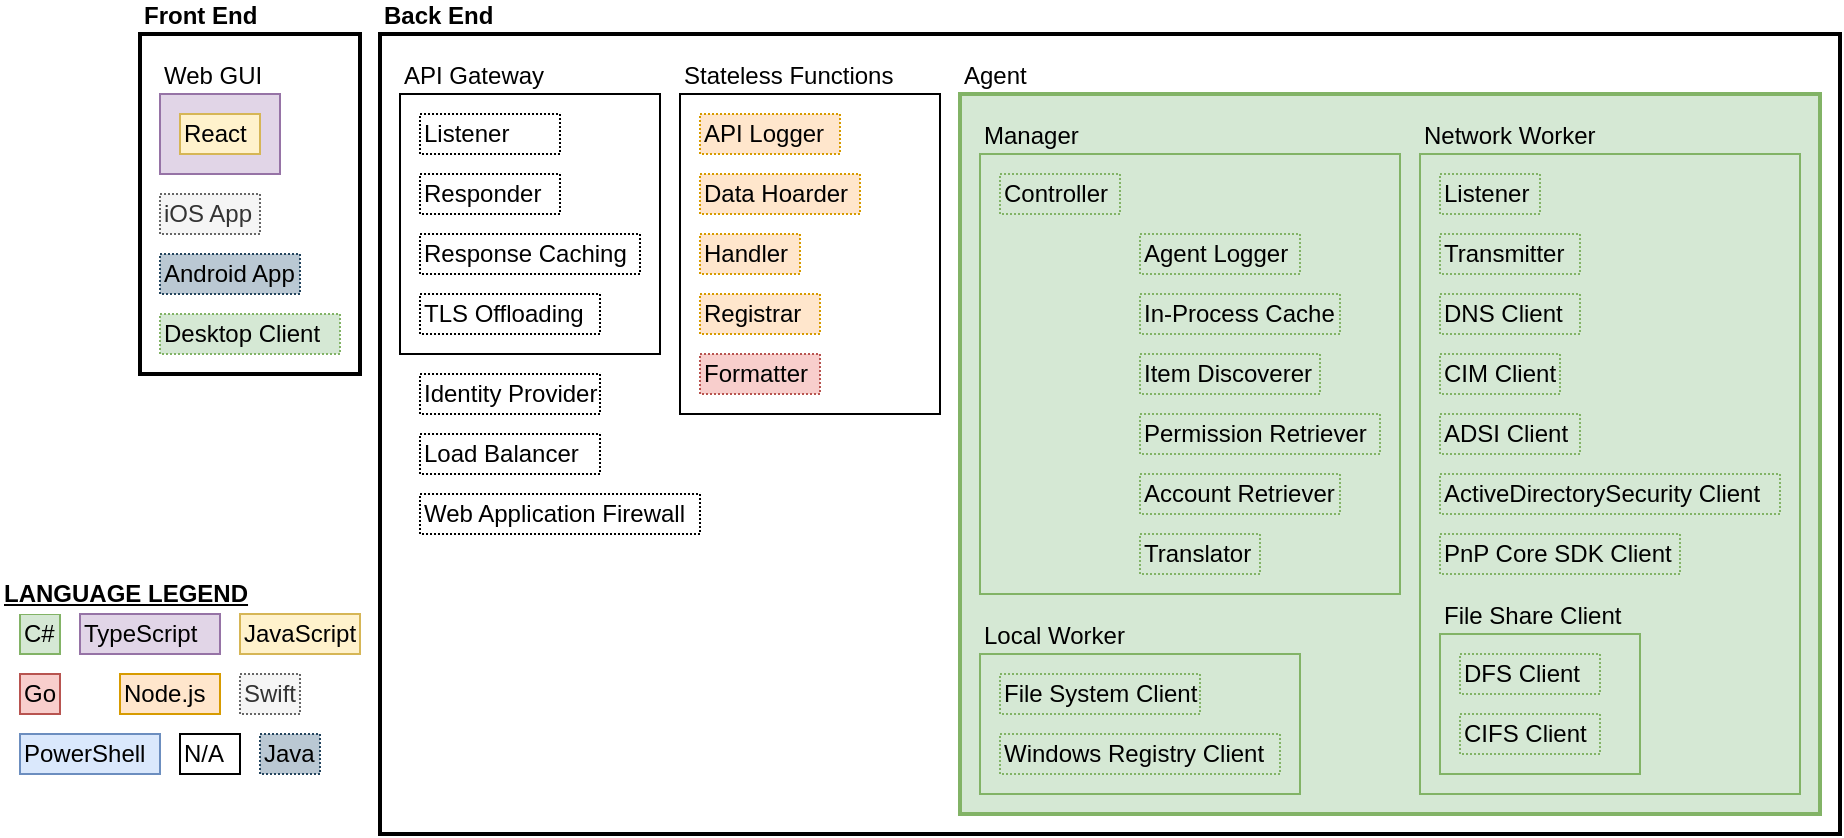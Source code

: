 <mxfile version="26.0.11">
  <diagram name="Page-1" id="bfe91b75-5d2c-26a0-9c1d-138518896778">
    <mxGraphModel dx="1426" dy="755" grid="1" gridSize="10" guides="1" tooltips="1" connect="1" arrows="1" fold="1" page="1" pageScale="1" pageWidth="1100" pageHeight="850" background="none" math="0" shadow="0">
      <root>
        <mxCell id="0" />
        <mxCell id="1" parent="0" />
        <mxCell id="CoZ9MSsfkFJO6rsKLuKB-7" value="Front End" style="rounded=0;whiteSpace=wrap;html=1;align=left;labelPosition=center;verticalLabelPosition=top;verticalAlign=bottom;strokeWidth=2;fontStyle=1;" parent="1" vertex="1">
          <mxGeometry x="80" y="30" width="110" height="170" as="geometry" />
        </mxCell>
        <mxCell id="CoZ9MSsfkFJO6rsKLuKB-8" value="Back End" style="rounded=0;whiteSpace=wrap;html=1;align=left;labelPosition=center;verticalLabelPosition=top;verticalAlign=bottom;strokeWidth=2;fontStyle=1;" parent="1" vertex="1">
          <mxGeometry x="200" y="30" width="730" height="400" as="geometry" />
        </mxCell>
        <mxCell id="CoZ9MSsfkFJO6rsKLuKB-9" value="Web GUI" style="rounded=0;whiteSpace=wrap;html=1;align=left;labelPosition=center;verticalLabelPosition=top;verticalAlign=bottom;strokeWidth=1;fontStyle=0;fillColor=#e1d5e7;strokeColor=#9673a6;" parent="1" vertex="1">
          <mxGeometry x="90" y="60" width="60" height="40" as="geometry" />
        </mxCell>
        <mxCell id="CoZ9MSsfkFJO6rsKLuKB-10" value="Node.js" style="rounded=0;whiteSpace=wrap;html=1;align=left;fillColor=#ffe6cc;strokeColor=#d79b00;" parent="1" vertex="1">
          <mxGeometry x="70" y="350" width="50" height="20" as="geometry" />
        </mxCell>
        <mxCell id="CoZ9MSsfkFJO6rsKLuKB-11" value="Go" style="rounded=0;whiteSpace=wrap;html=1;align=left;fillColor=#f8cecc;strokeColor=#b85450;" parent="1" vertex="1">
          <mxGeometry x="20" y="350" width="20" height="20" as="geometry" />
        </mxCell>
        <mxCell id="CoZ9MSsfkFJO6rsKLuKB-12" value="C#" style="rounded=0;whiteSpace=wrap;html=1;align=left;fillColor=#d5e8d4;strokeColor=#82b366;" parent="1" vertex="1">
          <mxGeometry x="20" y="320" width="20" height="20" as="geometry" />
        </mxCell>
        <mxCell id="CoZ9MSsfkFJO6rsKLuKB-13" value="N/A" style="rounded=0;whiteSpace=wrap;html=1;align=left;" parent="1" vertex="1">
          <mxGeometry x="100" y="380" width="30" height="20" as="geometry" />
        </mxCell>
        <mxCell id="CoZ9MSsfkFJO6rsKLuKB-14" value="LANGUAGE LEGEND" style="rounded=0;whiteSpace=wrap;html=1;align=left;fontStyle=5;strokeColor=none;" parent="1" vertex="1">
          <mxGeometry x="10" y="300" width="130" height="20" as="geometry" />
        </mxCell>
        <mxCell id="CoZ9MSsfkFJO6rsKLuKB-15" value="TypeScript" style="rounded=0;whiteSpace=wrap;html=1;align=left;fillColor=#e1d5e7;strokeColor=#9673a6;" parent="1" vertex="1">
          <mxGeometry x="50" y="320" width="70" height="20" as="geometry" />
        </mxCell>
        <mxCell id="CoZ9MSsfkFJO6rsKLuKB-16" value="React" style="rounded=0;whiteSpace=wrap;html=1;align=left;fillColor=#fff2cc;strokeColor=#d6b656;" parent="1" vertex="1">
          <mxGeometry x="100" y="70" width="40" height="20" as="geometry" />
        </mxCell>
        <mxCell id="CoZ9MSsfkFJO6rsKLuKB-17" value="API Gateway" style="rounded=0;whiteSpace=wrap;html=1;align=left;labelPosition=center;verticalLabelPosition=top;verticalAlign=bottom;" parent="1" vertex="1">
          <mxGeometry x="210" y="60" width="130" height="130" as="geometry" />
        </mxCell>
        <mxCell id="CoZ9MSsfkFJO6rsKLuKB-18" value="Responder" style="rounded=0;whiteSpace=wrap;html=1;align=left;dashed=1;dashPattern=1 1;" parent="1" vertex="1">
          <mxGeometry x="220" y="100" width="70" height="20" as="geometry" />
        </mxCell>
        <mxCell id="CoZ9MSsfkFJO6rsKLuKB-19" value="Listener" style="rounded=0;whiteSpace=wrap;html=1;align=left;dashed=1;dashPattern=1 1;" parent="1" vertex="1">
          <mxGeometry x="220" y="70" width="70" height="20" as="geometry" />
        </mxCell>
        <mxCell id="CoZ9MSsfkFJO6rsKLuKB-20" value="PowerShell" style="rounded=0;whiteSpace=wrap;html=1;align=left;fillColor=#dae8fc;strokeColor=#6c8ebf;" parent="1" vertex="1">
          <mxGeometry x="20" y="380" width="70" height="20" as="geometry" />
        </mxCell>
        <mxCell id="CoZ9MSsfkFJO6rsKLuKB-21" value="JavaScript" style="rounded=0;whiteSpace=wrap;html=1;align=left;fillColor=#fff2cc;strokeColor=#d6b656;" parent="1" vertex="1">
          <mxGeometry x="130" y="320" width="60" height="20" as="geometry" />
        </mxCell>
        <mxCell id="CoZ9MSsfkFJO6rsKLuKB-22" value="iOS App" style="rounded=0;whiteSpace=wrap;html=1;align=left;dashed=1;dashPattern=1 1;fillColor=#f5f5f5;strokeColor=#666666;fontColor=#333333;" parent="1" vertex="1">
          <mxGeometry x="90" y="110" width="50" height="20" as="geometry" />
        </mxCell>
        <mxCell id="CoZ9MSsfkFJO6rsKLuKB-23" value="Swift" style="rounded=0;whiteSpace=wrap;html=1;align=left;dashed=1;dashPattern=1 1;fillColor=#f5f5f5;strokeColor=#666666;fontColor=#333333;" parent="1" vertex="1">
          <mxGeometry x="130" y="350" width="30" height="20" as="geometry" />
        </mxCell>
        <mxCell id="CoZ9MSsfkFJO6rsKLuKB-24" value="Java" style="rounded=0;whiteSpace=wrap;html=1;align=left;dashed=1;dashPattern=1 1;fillColor=#bac8d3;strokeColor=#23445d;" parent="1" vertex="1">
          <mxGeometry x="140" y="380" width="30" height="20" as="geometry" />
        </mxCell>
        <mxCell id="CoZ9MSsfkFJO6rsKLuKB-25" value="Android App" style="rounded=0;whiteSpace=wrap;html=1;align=left;dashed=1;dashPattern=1 1;fillColor=#bac8d3;strokeColor=#23445d;" parent="1" vertex="1">
          <mxGeometry x="90" y="140" width="70" height="20" as="geometry" />
        </mxCell>
        <mxCell id="CoZ9MSsfkFJO6rsKLuKB-26" value="Desktop Client" style="rounded=0;whiteSpace=wrap;html=1;align=left;dashed=1;dashPattern=1 1;fillColor=#d5e8d4;strokeColor=#82b366;" parent="1" vertex="1">
          <mxGeometry x="90" y="170" width="90" height="20" as="geometry" />
        </mxCell>
        <mxCell id="CoZ9MSsfkFJO6rsKLuKB-27" value="Identity Provider" style="rounded=0;whiteSpace=wrap;html=1;align=left;dashed=1;dashPattern=1 1;" parent="1" vertex="1">
          <mxGeometry x="220" y="200" width="90" height="20" as="geometry" />
        </mxCell>
        <mxCell id="CoZ9MSsfkFJO6rsKLuKB-28" value="Response Caching" style="rounded=0;whiteSpace=wrap;html=1;align=left;dashed=1;dashPattern=1 1;" parent="1" vertex="1">
          <mxGeometry x="220" y="130" width="110" height="20" as="geometry" />
        </mxCell>
        <mxCell id="CoZ9MSsfkFJO6rsKLuKB-29" value="TLS Offloading" style="rounded=0;whiteSpace=wrap;html=1;align=left;dashed=1;dashPattern=1 1;" parent="1" vertex="1">
          <mxGeometry x="220" y="160" width="90" height="20" as="geometry" />
        </mxCell>
        <mxCell id="CoZ9MSsfkFJO6rsKLuKB-30" value="Stateless Functions" style="rounded=0;whiteSpace=wrap;html=1;align=left;labelPosition=center;verticalLabelPosition=top;verticalAlign=bottom;" parent="1" vertex="1">
          <mxGeometry x="350" y="60" width="130" height="160" as="geometry" />
        </mxCell>
        <mxCell id="CoZ9MSsfkFJO6rsKLuKB-31" value="Formatter" style="rounded=0;whiteSpace=wrap;html=1;align=left;dashed=1;dashPattern=1 1;fillColor=#f8cecc;strokeColor=#b85450;" parent="1" vertex="1">
          <mxGeometry x="360" y="190" width="60" height="20" as="geometry" />
        </mxCell>
        <mxCell id="CoZ9MSsfkFJO6rsKLuKB-32" value="API Logger" style="rounded=0;whiteSpace=wrap;html=1;align=left;dashed=1;dashPattern=1 1;fillColor=#ffe6cc;strokeColor=#d79b00;" parent="1" vertex="1">
          <mxGeometry x="360" y="70" width="70" height="20" as="geometry" />
        </mxCell>
        <mxCell id="CoZ9MSsfkFJO6rsKLuKB-33" value="Data Hoarder" style="rounded=0;whiteSpace=wrap;html=1;align=left;dashed=1;dashPattern=1 1;fillColor=#ffe6cc;strokeColor=#d79b00;" parent="1" vertex="1">
          <mxGeometry x="360" y="100" width="80" height="20" as="geometry" />
        </mxCell>
        <mxCell id="CoZ9MSsfkFJO6rsKLuKB-34" value="Handler" style="rounded=0;whiteSpace=wrap;html=1;align=left;dashed=1;dashPattern=1 1;fillColor=#ffe6cc;strokeColor=#d79b00;" parent="1" vertex="1">
          <mxGeometry x="360" y="130" width="50" height="20" as="geometry" />
        </mxCell>
        <mxCell id="CoZ9MSsfkFJO6rsKLuKB-35" value="Registrar" style="rounded=0;whiteSpace=wrap;html=1;align=left;dashed=1;dashPattern=1 1;fillColor=#ffe6cc;strokeColor=#d79b00;" parent="1" vertex="1">
          <mxGeometry x="360" y="160" width="60" height="20" as="geometry" />
        </mxCell>
        <mxCell id="CoZ9MSsfkFJO6rsKLuKB-36" value="Agent" style="rounded=0;whiteSpace=wrap;html=1;align=left;labelPosition=center;verticalLabelPosition=top;verticalAlign=bottom;strokeWidth=2;fontStyle=0;fillColor=#d5e8d4;strokeColor=#82b366;" parent="1" vertex="1">
          <mxGeometry x="490" y="60" width="430" height="360" as="geometry" />
        </mxCell>
        <mxCell id="CoZ9MSsfkFJO6rsKLuKB-37" value="Manager" style="rounded=0;whiteSpace=wrap;html=1;align=left;labelPosition=center;verticalLabelPosition=top;verticalAlign=bottom;strokeWidth=1;fillColor=#d5e8d4;strokeColor=#82b366;" parent="1" vertex="1">
          <mxGeometry x="500" y="90" width="210" height="220" as="geometry" />
        </mxCell>
        <mxCell id="CoZ9MSsfkFJO6rsKLuKB-38" value="Network Worker" style="rounded=0;whiteSpace=wrap;html=1;align=left;labelPosition=center;verticalLabelPosition=top;verticalAlign=bottom;fillColor=#d5e8d4;strokeColor=#82b366;" parent="1" vertex="1">
          <mxGeometry x="720" y="90" width="190" height="320" as="geometry" />
        </mxCell>
        <mxCell id="CoZ9MSsfkFJO6rsKLuKB-39" value="PnP Core SDK&amp;nbsp;&lt;span style=&quot;background-color: transparent; color: light-dark(rgb(0, 0, 0), rgb(255, 255, 255));&quot;&gt;Client&lt;/span&gt;" style="rounded=0;whiteSpace=wrap;html=1;align=left;dashed=1;dashPattern=1 1;fillColor=#d5e8d4;strokeColor=#82b366;" parent="1" vertex="1">
          <mxGeometry x="730" y="280" width="120" height="20" as="geometry" />
        </mxCell>
        <mxCell id="CoZ9MSsfkFJO6rsKLuKB-40" value="CIM&amp;nbsp;&lt;span style=&quot;background-color: transparent; color: light-dark(rgb(0, 0, 0), rgb(255, 255, 255));&quot;&gt;Client&lt;/span&gt;" style="rounded=0;whiteSpace=wrap;html=1;align=left;dashed=1;dashPattern=1 1;fillColor=#d5e8d4;strokeColor=#82b366;" parent="1" vertex="1">
          <mxGeometry x="730" y="190" width="60" height="20" as="geometry" />
        </mxCell>
        <mxCell id="CoZ9MSsfkFJO6rsKLuKB-41" value="ADSI&amp;nbsp;&lt;span style=&quot;background-color: transparent; color: light-dark(rgb(0, 0, 0), rgb(255, 255, 255));&quot;&gt;Client&lt;/span&gt;" style="rounded=0;whiteSpace=wrap;html=1;align=left;dashed=1;dashPattern=1 1;fillColor=#d5e8d4;strokeColor=#82b366;" parent="1" vertex="1">
          <mxGeometry x="730" y="220" width="70" height="20" as="geometry" />
        </mxCell>
        <mxCell id="CoZ9MSsfkFJO6rsKLuKB-42" value="ActiveDirectorySecurity Client" style="rounded=0;whiteSpace=wrap;html=1;align=left;fontStyle=0;dashed=1;dashPattern=1 1;fillColor=#d5e8d4;strokeColor=#82b366;" parent="1" vertex="1">
          <mxGeometry x="730" y="250" width="170" height="20" as="geometry" />
        </mxCell>
        <mxCell id="CoZ9MSsfkFJO6rsKLuKB-43" value="Agent Logger" style="rounded=0;whiteSpace=wrap;html=1;align=left;dashed=1;dashPattern=1 1;fillColor=#d5e8d4;strokeColor=#82b366;" parent="1" vertex="1">
          <mxGeometry x="580" y="130" width="80" height="20" as="geometry" />
        </mxCell>
        <mxCell id="CoZ9MSsfkFJO6rsKLuKB-44" value="DNS Client" style="rounded=0;whiteSpace=wrap;html=1;align=left;dashed=1;dashPattern=1 1;fillColor=#d5e8d4;strokeColor=#82b366;" parent="1" vertex="1">
          <mxGeometry x="730" y="160" width="70" height="20" as="geometry" />
        </mxCell>
        <mxCell id="CoZ9MSsfkFJO6rsKLuKB-45" value="Permission Retriever" style="rounded=0;whiteSpace=wrap;html=1;align=left;dashed=1;dashPattern=1 1;fillColor=#d5e8d4;strokeColor=#82b366;" parent="1" vertex="1">
          <mxGeometry x="580" y="220" width="120" height="20" as="geometry" />
        </mxCell>
        <mxCell id="CoZ9MSsfkFJO6rsKLuKB-46" value="Account Retriever" style="rounded=0;whiteSpace=wrap;html=1;align=left;dashed=1;dashPattern=1 1;fillColor=#d5e8d4;strokeColor=#82b366;" parent="1" vertex="1">
          <mxGeometry x="580" y="250" width="100" height="20" as="geometry" />
        </mxCell>
        <mxCell id="CoZ9MSsfkFJO6rsKLuKB-47" value="Item Discoverer" style="rounded=0;whiteSpace=wrap;html=1;align=left;dashed=1;dashPattern=1 1;fillColor=#d5e8d4;strokeColor=#82b366;" parent="1" vertex="1">
          <mxGeometry x="580" y="190" width="90" height="20" as="geometry" />
        </mxCell>
        <mxCell id="CoZ9MSsfkFJO6rsKLuKB-48" value="Local Worker" style="rounded=0;whiteSpace=wrap;html=1;align=left;labelPosition=center;verticalLabelPosition=top;verticalAlign=bottom;fillColor=#d5e8d4;strokeColor=#82b366;" parent="1" vertex="1">
          <mxGeometry x="500" y="340" width="160" height="70" as="geometry" />
        </mxCell>
        <mxCell id="CoZ9MSsfkFJO6rsKLuKB-49" value="File System Client" style="rounded=0;whiteSpace=wrap;html=1;align=left;dashed=1;dashPattern=1 1;fillColor=#d5e8d4;strokeColor=#82b366;" parent="1" vertex="1">
          <mxGeometry x="510" y="350" width="100" height="20" as="geometry" />
        </mxCell>
        <mxCell id="CoZ9MSsfkFJO6rsKLuKB-50" value="Windows Registry Client" style="rounded=0;whiteSpace=wrap;html=1;align=left;fontStyle=0;dashed=1;dashPattern=1 1;fillColor=#d5e8d4;strokeColor=#82b366;" parent="1" vertex="1">
          <mxGeometry x="510" y="380" width="140" height="20" as="geometry" />
        </mxCell>
        <mxCell id="CoZ9MSsfkFJO6rsKLuKB-51" value="In-Process Cache" style="rounded=0;whiteSpace=wrap;html=1;align=left;dashed=1;dashPattern=1 1;fillColor=#d5e8d4;strokeColor=#82b366;" parent="1" vertex="1">
          <mxGeometry x="580" y="160" width="100" height="20" as="geometry" />
        </mxCell>
        <mxCell id="CoZ9MSsfkFJO6rsKLuKB-52" value="Translator" style="rounded=0;whiteSpace=wrap;html=1;align=left;dashed=1;dashPattern=1 1;fillColor=#d5e8d4;strokeColor=#82b366;" parent="1" vertex="1">
          <mxGeometry x="580" y="280" width="60" height="20" as="geometry" />
        </mxCell>
        <mxCell id="CoZ9MSsfkFJO6rsKLuKB-53" value="Controller" style="rounded=0;whiteSpace=wrap;html=1;align=left;dashed=1;dashPattern=1 1;fillColor=#d5e8d4;strokeColor=#82b366;" parent="1" vertex="1">
          <mxGeometry x="510" y="100" width="60" height="20" as="geometry" />
        </mxCell>
        <mxCell id="CoZ9MSsfkFJO6rsKLuKB-54" value="Listener" style="rounded=0;whiteSpace=wrap;html=1;align=left;dashed=1;dashPattern=1 1;fillColor=#d5e8d4;strokeColor=#82b366;" parent="1" vertex="1">
          <mxGeometry x="730" y="100" width="50" height="20" as="geometry" />
        </mxCell>
        <mxCell id="CoZ9MSsfkFJO6rsKLuKB-55" value="Transmitter" style="rounded=0;whiteSpace=wrap;html=1;align=left;dashed=1;dashPattern=1 1;fillColor=#d5e8d4;strokeColor=#82b366;" parent="1" vertex="1">
          <mxGeometry x="730" y="130" width="70" height="20" as="geometry" />
        </mxCell>
        <mxCell id="CoZ9MSsfkFJO6rsKLuKB-56" value="File Share Client" style="rounded=0;whiteSpace=wrap;html=1;align=left;labelPosition=center;verticalLabelPosition=top;verticalAlign=bottom;fillColor=#d5e8d4;strokeColor=#82b366;" parent="1" vertex="1">
          <mxGeometry x="730" y="330" width="100" height="70" as="geometry" />
        </mxCell>
        <mxCell id="CoZ9MSsfkFJO6rsKLuKB-57" value="CIFS Client" style="rounded=0;whiteSpace=wrap;html=1;align=left;dashed=1;dashPattern=1 1;fillColor=#d5e8d4;strokeColor=#82b366;" parent="1" vertex="1">
          <mxGeometry x="740" y="370" width="70" height="20" as="geometry" />
        </mxCell>
        <mxCell id="CoZ9MSsfkFJO6rsKLuKB-58" value="DFS Client" style="rounded=0;whiteSpace=wrap;html=1;align=left;dashed=1;dashPattern=1 1;fillColor=#d5e8d4;strokeColor=#82b366;" parent="1" vertex="1">
          <mxGeometry x="740" y="340" width="70" height="20" as="geometry" />
        </mxCell>
        <mxCell id="K8GQ4EDfDmg5jWN3dHEI-1" value="Load Balancer" style="rounded=0;whiteSpace=wrap;html=1;align=left;dashed=1;dashPattern=1 1;" vertex="1" parent="1">
          <mxGeometry x="220" y="230" width="90" height="20" as="geometry" />
        </mxCell>
        <mxCell id="K8GQ4EDfDmg5jWN3dHEI-2" value="Web Application Firewall" style="rounded=0;whiteSpace=wrap;html=1;align=left;dashed=1;dashPattern=1 1;" vertex="1" parent="1">
          <mxGeometry x="220" y="260" width="140" height="20" as="geometry" />
        </mxCell>
      </root>
    </mxGraphModel>
  </diagram>
</mxfile>
